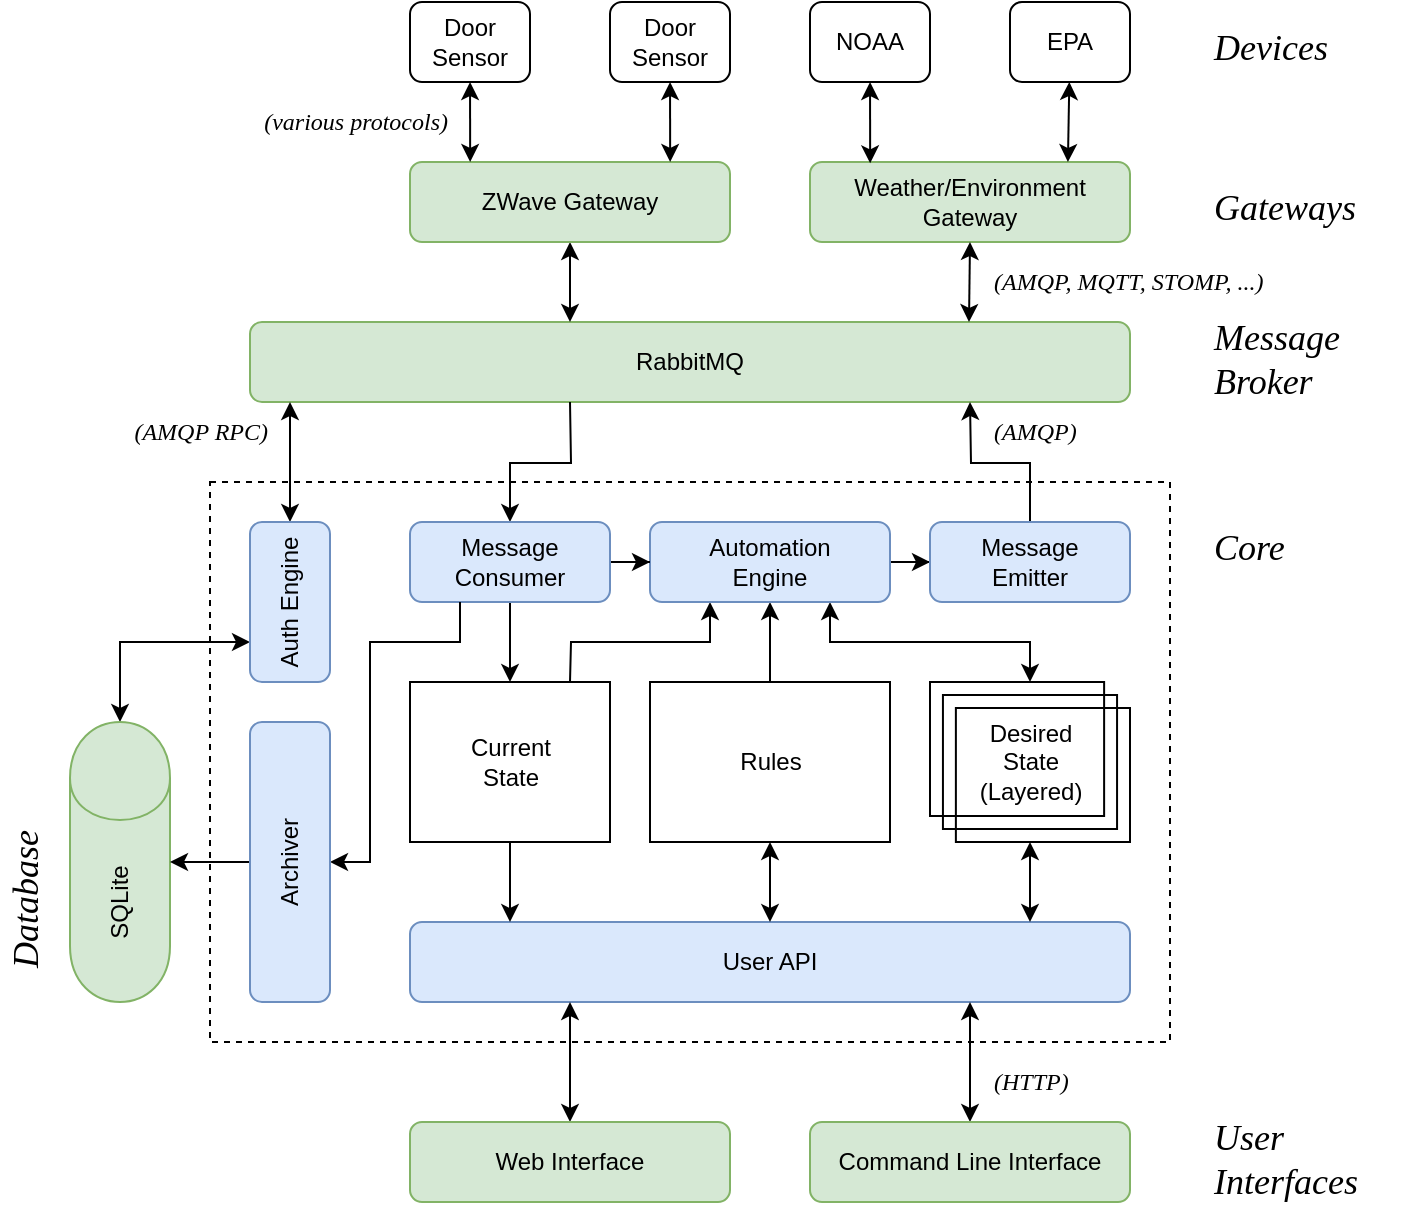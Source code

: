 <mxfile version="13.3.9" type="device"><diagram id="nyFlotmh9oRMmqSYARnF" name="Page-1"><mxGraphModel dx="788" dy="512" grid="1" gridSize="10" guides="1" tooltips="1" connect="1" arrows="1" fold="1" page="1" pageScale="1" pageWidth="850" pageHeight="1100" math="0" shadow="0"><root><mxCell id="0"/><mxCell id="1" parent="0"/><mxCell id="R3oFiwPBxOHr03Vyc30n-56" value="" style="rounded=0;whiteSpace=wrap;html=1;align=left;fillColor=none;dashed=1;" parent="1" vertex="1"><mxGeometry x="180" y="340" width="480" height="280" as="geometry"/></mxCell><mxCell id="MtfKd6-NrAOQEtamVdi_-2" value="RabbitMQ" style="rounded=1;whiteSpace=wrap;html=1;fillColor=#d5e8d4;strokeColor=#82b366;" parent="1" vertex="1"><mxGeometry x="200" y="260" width="440" height="40" as="geometry"/></mxCell><mxCell id="MtfKd6-NrAOQEtamVdi_-3" value="User API" style="rounded=1;whiteSpace=wrap;html=1;fillColor=#dae8fc;strokeColor=#6c8ebf;" parent="1" vertex="1"><mxGeometry x="280" y="560" width="360" height="40" as="geometry"/></mxCell><mxCell id="MtfKd6-NrAOQEtamVdi_-131" value="" style="edgeStyle=none;rounded=0;orthogonalLoop=1;jettySize=auto;html=1;startArrow=classic;startFill=1;endArrow=classic;endFill=1;" parent="1" source="MtfKd6-NrAOQEtamVdi_-15" edge="1"><mxGeometry relative="1" as="geometry"><mxPoint x="360" y="600" as="targetPoint"/></mxGeometry></mxCell><mxCell id="MtfKd6-NrAOQEtamVdi_-15" value="Web Interface&lt;br&gt;" style="rounded=1;whiteSpace=wrap;html=1;fillColor=#d5e8d4;strokeColor=#82b366;" parent="1" vertex="1"><mxGeometry x="280" y="660" width="160" height="40" as="geometry"/></mxCell><mxCell id="MtfKd6-NrAOQEtamVdi_-130" value="" style="edgeStyle=none;rounded=0;orthogonalLoop=1;jettySize=auto;html=1;startArrow=classic;startFill=1;endArrow=classic;endFill=1;" parent="1" source="MtfKd6-NrAOQEtamVdi_-23" edge="1"><mxGeometry relative="1" as="geometry"><mxPoint x="560" y="600" as="targetPoint"/></mxGeometry></mxCell><mxCell id="MtfKd6-NrAOQEtamVdi_-23" value="Command Line Interface&lt;br&gt;" style="rounded=1;whiteSpace=wrap;html=1;fillColor=#d5e8d4;align=center;strokeColor=#82b366;" parent="1" vertex="1"><mxGeometry x="480" y="660" width="160" height="40" as="geometry"/></mxCell><mxCell id="R3oFiwPBxOHr03Vyc30n-52" value="" style="edgeStyle=orthogonalEdgeStyle;rounded=0;jumpStyle=arc;orthogonalLoop=1;jettySize=auto;html=1;startArrow=classic;startFill=1;endArrow=classic;endFill=1;" parent="1" source="MtfKd6-NrAOQEtamVdi_-30" target="MtfKd6-NrAOQEtamVdi_-3" edge="1"><mxGeometry relative="1" as="geometry"><Array as="points"><mxPoint x="590" y="590"/><mxPoint x="590" y="590"/></Array></mxGeometry></mxCell><mxCell id="MtfKd6-NrAOQEtamVdi_-30" value="Desired&lt;br&gt;State &lt;br&gt;(Layered)" style="verticalLabelPosition=middle;verticalAlign=middle;html=1;shape=mxgraph.basic.layered_rect;dx=12.94;outlineConnect=0;fillColor=none;align=center;labelPosition=center;horizontal=1;" parent="1" vertex="1"><mxGeometry x="540" y="440" width="100" height="80" as="geometry"/></mxCell><mxCell id="R3oFiwPBxOHr03Vyc30n-51" value="" style="edgeStyle=orthogonalEdgeStyle;rounded=0;jumpStyle=arc;orthogonalLoop=1;jettySize=auto;html=1;startArrow=none;startFill=0;endArrow=classic;endFill=1;" parent="1" source="MtfKd6-NrAOQEtamVdi_-35" target="MtfKd6-NrAOQEtamVdi_-3" edge="1"><mxGeometry relative="1" as="geometry"><Array as="points"><mxPoint x="330" y="590"/><mxPoint x="330" y="590"/></Array></mxGeometry></mxCell><mxCell id="MtfKd6-NrAOQEtamVdi_-35" value="Current&lt;br&gt;State" style="verticalLabelPosition=middle;verticalAlign=middle;html=1;shape=mxgraph.basic.rect;fillColor=#ffffff;fillColor2=none;strokeColor=#000000;strokeWidth=1;size=20;indent=5;align=center;labelPosition=center;horizontal=1;" parent="1" vertex="1"><mxGeometry x="280" y="440" width="100" height="80" as="geometry"/></mxCell><mxCell id="R3oFiwPBxOHr03Vyc30n-50" value="" style="edgeStyle=orthogonalEdgeStyle;rounded=0;jumpStyle=arc;orthogonalLoop=1;jettySize=auto;html=1;startArrow=classic;startFill=1;endArrow=classic;endFill=1;" parent="1" source="MtfKd6-NrAOQEtamVdi_-87" target="MtfKd6-NrAOQEtamVdi_-3" edge="1"><mxGeometry relative="1" as="geometry"><Array as="points"><mxPoint x="460" y="580"/><mxPoint x="460" y="580"/></Array></mxGeometry></mxCell><mxCell id="W3caJ7bFQQksKsSQUs8t-7" value="" style="edgeStyle=orthogonalEdgeStyle;rounded=0;orthogonalLoop=1;jettySize=auto;html=1;startArrow=none;startFill=0;endArrow=classic;endFill=1;" parent="1" source="MtfKd6-NrAOQEtamVdi_-87" target="MtfKd6-NrAOQEtamVdi_-88" edge="1"><mxGeometry relative="1" as="geometry"/></mxCell><mxCell id="MtfKd6-NrAOQEtamVdi_-87" value="Rules&lt;br&gt;" style="verticalLabelPosition=middle;verticalAlign=middle;html=1;shape=mxgraph.basic.rect;fillColor=#ffffff;fillColor2=none;strokeColor=#000000;strokeWidth=1;size=20;indent=5;align=center;labelPosition=center;" parent="1" vertex="1"><mxGeometry x="400" y="440" width="120" height="80" as="geometry"/></mxCell><mxCell id="W3caJ7bFQQksKsSQUs8t-8" value="" style="edgeStyle=orthogonalEdgeStyle;rounded=0;orthogonalLoop=1;jettySize=auto;html=1;startArrow=none;startFill=0;endArrow=classic;endFill=1;" parent="1" source="MtfKd6-NrAOQEtamVdi_-88" target="R3oFiwPBxOHr03Vyc30n-9" edge="1"><mxGeometry relative="1" as="geometry"/></mxCell><mxCell id="W3caJ7bFQQksKsSQUs8t-12" style="edgeStyle=orthogonalEdgeStyle;rounded=0;orthogonalLoop=1;jettySize=auto;html=1;exitX=0.25;exitY=1;exitDx=0;exitDy=0;startArrow=classic;startFill=1;endArrow=none;endFill=0;" parent="1" source="MtfKd6-NrAOQEtamVdi_-88" edge="1"><mxGeometry relative="1" as="geometry"><mxPoint x="360" y="440" as="targetPoint"/></mxGeometry></mxCell><mxCell id="W3caJ7bFQQksKsSQUs8t-13" style="edgeStyle=orthogonalEdgeStyle;rounded=0;orthogonalLoop=1;jettySize=auto;html=1;exitX=0.75;exitY=1;exitDx=0;exitDy=0;startArrow=classic;startFill=1;endArrow=classic;endFill=1;" parent="1" source="MtfKd6-NrAOQEtamVdi_-88" edge="1"><mxGeometry relative="1" as="geometry"><mxPoint x="590" y="440" as="targetPoint"/><Array as="points"><mxPoint x="490" y="420"/><mxPoint x="590" y="420"/><mxPoint x="590" y="440"/></Array></mxGeometry></mxCell><mxCell id="MtfKd6-NrAOQEtamVdi_-88" value="Automation&lt;br&gt;Engine&lt;br&gt;" style="rounded=1;whiteSpace=wrap;html=1;fillColor=#dae8fc;align=center;strokeColor=#6c8ebf;" parent="1" vertex="1"><mxGeometry x="400" y="360" width="120" height="40" as="geometry"/></mxCell><mxCell id="MtfKd6-NrAOQEtamVdi_-129" value="" style="edgeStyle=none;rounded=0;orthogonalLoop=1;jettySize=auto;html=1;startArrow=classic;startFill=1;endArrow=classic;endFill=1;" parent="1" source="MtfKd6-NrAOQEtamVdi_-122" edge="1"><mxGeometry relative="1" as="geometry"><mxPoint x="360" y="260" as="targetPoint"/></mxGeometry></mxCell><mxCell id="MtfKd6-NrAOQEtamVdi_-122" value="ZWave Gateway&lt;br&gt;" style="rounded=1;whiteSpace=wrap;html=1;fillColor=#d5e8d4;strokeColor=#82b366;" parent="1" vertex="1"><mxGeometry x="280" y="180" width="160" height="40" as="geometry"/></mxCell><mxCell id="MtfKd6-NrAOQEtamVdi_-126" value="" style="edgeStyle=none;rounded=0;orthogonalLoop=1;jettySize=auto;html=1;startArrow=classic;startFill=1;endArrow=classic;endFill=1;entryX=0.188;entryY=0;entryDx=0;entryDy=0;entryPerimeter=0;" parent="1" source="MtfKd6-NrAOQEtamVdi_-123" target="MtfKd6-NrAOQEtamVdi_-122" edge="1"><mxGeometry relative="1" as="geometry"><mxPoint x="310" y="130" as="targetPoint"/></mxGeometry></mxCell><mxCell id="MtfKd6-NrAOQEtamVdi_-123" value="Door&lt;br&gt;Sensor&lt;br&gt;" style="rounded=1;whiteSpace=wrap;html=1;" parent="1" vertex="1"><mxGeometry x="280" y="100" width="60" height="40" as="geometry"/></mxCell><mxCell id="MtfKd6-NrAOQEtamVdi_-125" value="" style="edgeStyle=none;rounded=0;orthogonalLoop=1;jettySize=auto;html=1;startArrow=classic;startFill=1;endArrow=classic;endFill=1;entryX=0.813;entryY=0;entryDx=0;entryDy=0;entryPerimeter=0;" parent="1" source="MtfKd6-NrAOQEtamVdi_-124" target="MtfKd6-NrAOQEtamVdi_-122" edge="1"><mxGeometry relative="1" as="geometry"><mxPoint x="410" y="140" as="targetPoint"/></mxGeometry></mxCell><mxCell id="MtfKd6-NrAOQEtamVdi_-124" value="Door&lt;br&gt;Sensor&lt;br&gt;" style="rounded=1;whiteSpace=wrap;html=1;" parent="1" vertex="1"><mxGeometry x="380" y="100" width="60" height="40" as="geometry"/></mxCell><mxCell id="OB2HOh7Wm_sJz5mUgPdf-1" value="Weather/Environment Gateway&lt;br&gt;" style="rounded=1;whiteSpace=wrap;html=1;fillColor=#d5e8d4;strokeColor=#82b366;" parent="1" vertex="1"><mxGeometry x="480" y="180" width="160" height="40" as="geometry"/></mxCell><mxCell id="OB2HOh7Wm_sJz5mUgPdf-2" value="" style="edgeStyle=none;rounded=0;orthogonalLoop=1;jettySize=auto;html=1;startArrow=classic;startFill=1;endArrow=classic;endFill=1;entryX=0.188;entryY=0.017;entryDx=0;entryDy=0;entryPerimeter=0;" parent="1" source="OB2HOh7Wm_sJz5mUgPdf-3" target="OB2HOh7Wm_sJz5mUgPdf-1" edge="1"><mxGeometry relative="1" as="geometry"><mxPoint x="510" y="130" as="targetPoint"/></mxGeometry></mxCell><mxCell id="OB2HOh7Wm_sJz5mUgPdf-3" value="NOAA&lt;br&gt;" style="rounded=1;whiteSpace=wrap;html=1;" parent="1" vertex="1"><mxGeometry x="480" y="100" width="60" height="40" as="geometry"/></mxCell><mxCell id="OB2HOh7Wm_sJz5mUgPdf-4" value="" style="edgeStyle=none;rounded=0;orthogonalLoop=1;jettySize=auto;html=1;startArrow=classic;startFill=1;endArrow=classic;endFill=1;entryX=0.806;entryY=0;entryDx=0;entryDy=0;entryPerimeter=0;" parent="1" source="OB2HOh7Wm_sJz5mUgPdf-5" target="OB2HOh7Wm_sJz5mUgPdf-1" edge="1"><mxGeometry relative="1" as="geometry"><mxPoint x="610" y="140" as="targetPoint"/></mxGeometry></mxCell><mxCell id="OB2HOh7Wm_sJz5mUgPdf-5" value="EPA&lt;br&gt;" style="rounded=1;whiteSpace=wrap;html=1;" parent="1" vertex="1"><mxGeometry x="580" y="100" width="60" height="40" as="geometry"/></mxCell><mxCell id="OB2HOh7Wm_sJz5mUgPdf-12" value="" style="edgeStyle=none;rounded=0;orthogonalLoop=1;jettySize=auto;html=1;startArrow=classic;startFill=1;endArrow=classic;endFill=1;" parent="1" edge="1"><mxGeometry relative="1" as="geometry"><mxPoint x="559.5" y="260" as="targetPoint"/><mxPoint x="560" y="220" as="sourcePoint"/></mxGeometry></mxCell><mxCell id="uU05n5d9MdpaISkNptbO-14" value="" style="edgeStyle=orthogonalEdgeStyle;rounded=0;orthogonalLoop=1;jettySize=auto;html=1;" parent="1" edge="1"><mxGeometry relative="1" as="geometry"><Array as="points"><mxPoint x="120" y="410"/><mxPoint x="120" y="410"/></Array><mxPoint x="160" y="410" as="sourcePoint"/></mxGeometry></mxCell><mxCell id="QIztM4St6ZhZZ24SG2eG-1" value="&lt;font style=&quot;font-size: 18px;&quot;&gt;&lt;span style=&quot;font-size: 18px;&quot;&gt;&lt;i style=&quot;font-size: 18px;&quot;&gt;Devices&lt;/i&gt;&lt;/span&gt;&lt;/font&gt;" style="text;html=1;resizable=0;points=[];autosize=1;align=left;verticalAlign=top;spacingTop=-4;fontStyle=0;fontFamily=Georgia;fontSize=18;" parent="1" vertex="1"><mxGeometry x="680" y="110" width="80" height="20" as="geometry"/></mxCell><mxCell id="QIztM4St6ZhZZ24SG2eG-2" value="&lt;font style=&quot;font-size: 18px;&quot;&gt;&lt;span style=&quot;font-size: 18px;&quot;&gt;&lt;i style=&quot;font-size: 18px;&quot;&gt;Gateways&lt;/i&gt;&lt;/span&gt;&lt;/font&gt;" style="text;html=1;resizable=0;points=[];autosize=1;align=left;verticalAlign=top;spacingTop=-4;fontStyle=0;fontFamily=Georgia;fontSize=18;" parent="1" vertex="1"><mxGeometry x="680" y="190" width="90" height="20" as="geometry"/></mxCell><mxCell id="QIztM4St6ZhZZ24SG2eG-3" value="&lt;font style=&quot;font-size: 18px&quot;&gt;&lt;span style=&quot;font-size: 18px&quot;&gt;&lt;i style=&quot;font-size: 18px&quot;&gt;Message &lt;br&gt;Broker&lt;br&gt;&lt;/i&gt;&lt;/span&gt;&lt;/font&gt;" style="text;html=1;resizable=0;points=[];autosize=1;align=left;verticalAlign=top;spacingTop=-4;fontStyle=0;fontFamily=Georgia;fontSize=18;" parent="1" vertex="1"><mxGeometry x="680" y="255" width="90" height="50" as="geometry"/></mxCell><mxCell id="QIztM4St6ZhZZ24SG2eG-4" value="&lt;span style=&quot;font-size: 18px&quot;&gt;&lt;span style=&quot;font-size: 18px&quot;&gt;&lt;i style=&quot;font-size: 18px&quot;&gt;User &lt;br&gt;Interfaces&lt;/i&gt;&lt;/span&gt;&lt;/span&gt;" style="text;html=1;resizable=0;points=[];autosize=1;align=left;verticalAlign=top;spacingTop=-4;fontStyle=0;fontFamily=Georgia;fontSize=18;" parent="1" vertex="1"><mxGeometry x="680" y="655" width="100" height="50" as="geometry"/></mxCell><mxCell id="R3oFiwPBxOHr03Vyc30n-2" value="&lt;font face=&quot;Georgia&quot; style=&quot;font-size: 12px&quot;&gt;&lt;i&gt;(various protocols)&lt;/i&gt;&lt;/font&gt;" style="text;html=1;align=right;verticalAlign=middle;resizable=0;points=[];autosize=1;" parent="1" vertex="1"><mxGeometry x="180" y="150" width="120" height="20" as="geometry"/></mxCell><mxCell id="R3oFiwPBxOHr03Vyc30n-3" value="&lt;font face=&quot;Georgia&quot; style=&quot;font-size: 12px&quot;&gt;&lt;i&gt;(AMQP, MQTT, STOMP, ...)&lt;/i&gt;&lt;/font&gt;" style="text;html=1;align=left;verticalAlign=middle;resizable=0;points=[];autosize=1;" parent="1" vertex="1"><mxGeometry x="570" y="230" width="160" height="20" as="geometry"/></mxCell><mxCell id="R3oFiwPBxOHr03Vyc30n-7" value="&lt;font face=&quot;Georgia&quot; style=&quot;font-size: 12px&quot;&gt;&lt;i&gt;(AMQP)&lt;/i&gt;&lt;/font&gt;" style="text;html=1;align=left;verticalAlign=middle;resizable=0;points=[];autosize=1;" parent="1" vertex="1"><mxGeometry x="570" y="305" width="60" height="20" as="geometry"/></mxCell><mxCell id="R3oFiwPBxOHr03Vyc30n-27" value="" style="edgeStyle=orthogonalEdgeStyle;rounded=0;orthogonalLoop=1;jettySize=auto;html=1;" parent="1" target="R3oFiwPBxOHr03Vyc30n-8" edge="1"><mxGeometry relative="1" as="geometry"><mxPoint x="360" y="300" as="sourcePoint"/></mxGeometry></mxCell><mxCell id="W3caJ7bFQQksKsSQUs8t-9" value="" style="edgeStyle=orthogonalEdgeStyle;rounded=0;orthogonalLoop=1;jettySize=auto;html=1;startArrow=none;startFill=0;endArrow=classic;endFill=1;" parent="1" source="R3oFiwPBxOHr03Vyc30n-8" target="MtfKd6-NrAOQEtamVdi_-35" edge="1"><mxGeometry relative="1" as="geometry"/></mxCell><mxCell id="W3caJ7bFQQksKsSQUs8t-10" value="" style="edgeStyle=orthogonalEdgeStyle;rounded=0;orthogonalLoop=1;jettySize=auto;html=1;startArrow=none;startFill=0;endArrow=classic;endFill=1;" parent="1" source="R3oFiwPBxOHr03Vyc30n-8" target="MtfKd6-NrAOQEtamVdi_-88" edge="1"><mxGeometry relative="1" as="geometry"/></mxCell><mxCell id="R3oFiwPBxOHr03Vyc30n-8" value="Message&lt;br&gt;Consumer" style="rounded=1;whiteSpace=wrap;html=1;fillColor=#dae8fc;align=center;strokeColor=#6c8ebf;" parent="1" vertex="1"><mxGeometry x="280" y="360" width="100" height="40" as="geometry"/></mxCell><mxCell id="R3oFiwPBxOHr03Vyc30n-24" value="" style="edgeStyle=orthogonalEdgeStyle;rounded=0;orthogonalLoop=1;jettySize=auto;html=1;" parent="1" source="R3oFiwPBxOHr03Vyc30n-9" edge="1"><mxGeometry relative="1" as="geometry"><mxPoint x="560" y="300" as="targetPoint"/></mxGeometry></mxCell><mxCell id="R3oFiwPBxOHr03Vyc30n-9" value="Message&lt;br&gt;Emitter" style="rounded=1;whiteSpace=wrap;html=1;fillColor=#dae8fc;align=center;strokeColor=#6c8ebf;" parent="1" vertex="1"><mxGeometry x="540" y="360" width="100" height="40" as="geometry"/></mxCell><mxCell id="YAmyOLTushULiPfH58Q6-5" style="edgeStyle=orthogonalEdgeStyle;rounded=0;jumpStyle=arc;orthogonalLoop=1;jettySize=auto;html=1;exitX=0;exitY=0.75;exitDx=0;exitDy=0;entryX=0.5;entryY=0;entryDx=0;entryDy=0;startArrow=classic;startFill=1;" parent="1" source="R3oFiwPBxOHr03Vyc30n-28" target="R3oFiwPBxOHr03Vyc30n-39" edge="1"><mxGeometry relative="1" as="geometry"><Array as="points"><mxPoint x="135" y="420"/></Array></mxGeometry></mxCell><mxCell id="KONMTCkhpV2_N9zDY3-W-3" value="" style="edgeStyle=orthogonalEdgeStyle;rounded=0;orthogonalLoop=1;jettySize=auto;html=1;startArrow=classic;startFill=1;" edge="1" parent="1" source="R3oFiwPBxOHr03Vyc30n-28"><mxGeometry relative="1" as="geometry"><mxPoint x="220" y="300" as="targetPoint"/></mxGeometry></mxCell><mxCell id="R3oFiwPBxOHr03Vyc30n-28" value="Auth Engine" style="rounded=1;whiteSpace=wrap;html=1;fillColor=#dae8fc;align=center;strokeColor=#6c8ebf;horizontal=0;" parent="1" vertex="1"><mxGeometry x="200" y="360" width="40" height="80" as="geometry"/></mxCell><mxCell id="R3oFiwPBxOHr03Vyc30n-29" value="&lt;font face=&quot;Georgia&quot; style=&quot;font-size: 12px&quot;&gt;&lt;i&gt;(HTTP)&lt;/i&gt;&lt;/font&gt;" style="text;html=1;align=left;verticalAlign=middle;resizable=0;points=[];autosize=1;" parent="1" vertex="1"><mxGeometry x="570" y="630" width="60" height="20" as="geometry"/></mxCell><mxCell id="R3oFiwPBxOHr03Vyc30n-39" value="SQLite" style="shape=cylinder;whiteSpace=wrap;html=1;boundedLbl=1;backgroundOutline=1;align=center;horizontal=0;fillColor=#d5e8d4;strokeColor=#82b366;" parent="1" vertex="1"><mxGeometry x="110" y="460" width="50" height="140" as="geometry"/></mxCell><mxCell id="R3oFiwPBxOHr03Vyc30n-57" value="&lt;font style=&quot;font-size: 18px&quot;&gt;&lt;span style=&quot;font-size: 18px&quot;&gt;&lt;i style=&quot;font-size: 18px&quot;&gt;Core&lt;br&gt;&lt;/i&gt;&lt;/span&gt;&lt;/font&gt;" style="text;html=1;resizable=0;points=[];autosize=1;align=left;verticalAlign=top;spacingTop=-4;fontStyle=0;fontFamily=Georgia;fontSize=18;" parent="1" vertex="1"><mxGeometry x="680" y="360" width="50" height="20" as="geometry"/></mxCell><mxCell id="W3caJ7bFQQksKsSQUs8t-16" value="" style="edgeStyle=orthogonalEdgeStyle;rounded=0;orthogonalLoop=1;jettySize=auto;html=1;startArrow=none;startFill=0;endArrow=classic;endFill=1;" parent="1" source="QWrvrW-KcpCRDIlNzF4v-6" target="R3oFiwPBxOHr03Vyc30n-39" edge="1"><mxGeometry relative="1" as="geometry"/></mxCell><mxCell id="W3caJ7bFQQksKsSQUs8t-17" style="edgeStyle=orthogonalEdgeStyle;rounded=0;orthogonalLoop=1;jettySize=auto;html=1;exitX=1;exitY=0.5;exitDx=0;exitDy=0;entryX=0.25;entryY=1;entryDx=0;entryDy=0;startArrow=classic;startFill=1;endArrow=none;endFill=0;" parent="1" source="QWrvrW-KcpCRDIlNzF4v-6" target="R3oFiwPBxOHr03Vyc30n-8" edge="1"><mxGeometry relative="1" as="geometry"><Array as="points"><mxPoint x="260" y="530"/><mxPoint x="260" y="420"/><mxPoint x="305" y="420"/></Array></mxGeometry></mxCell><mxCell id="QWrvrW-KcpCRDIlNzF4v-6" value="Archiver" style="rounded=1;whiteSpace=wrap;html=1;fillColor=#dae8fc;align=center;strokeColor=#6c8ebf;horizontal=0;" parent="1" vertex="1"><mxGeometry x="200" y="460" width="40" height="140" as="geometry"/></mxCell><mxCell id="YAmyOLTushULiPfH58Q6-6" value="&lt;font style=&quot;font-size: 18px&quot;&gt;&lt;span style=&quot;font-size: 18px&quot;&gt;&lt;i style=&quot;font-size: 18px&quot;&gt;Database&lt;br&gt;&lt;/i&gt;&lt;/span&gt;&lt;/font&gt;" style="text;html=1;resizable=0;points=[];autosize=1;align=left;verticalAlign=top;spacingTop=-4;fontStyle=0;fontFamily=Georgia;fontSize=18;horizontal=1;rotation=-90;" parent="1" vertex="1"><mxGeometry x="40" y="530" width="90" height="20" as="geometry"/></mxCell><mxCell id="KONMTCkhpV2_N9zDY3-W-4" value="&lt;font face=&quot;Georgia&quot; style=&quot;font-size: 12px&quot;&gt;&lt;i&gt;(AMQP RPC)&lt;/i&gt;&lt;/font&gt;" style="text;html=1;align=right;verticalAlign=middle;resizable=0;points=[];autosize=1;" vertex="1" parent="1"><mxGeometry x="120" y="305" width="90" height="20" as="geometry"/></mxCell></root></mxGraphModel></diagram></mxfile>